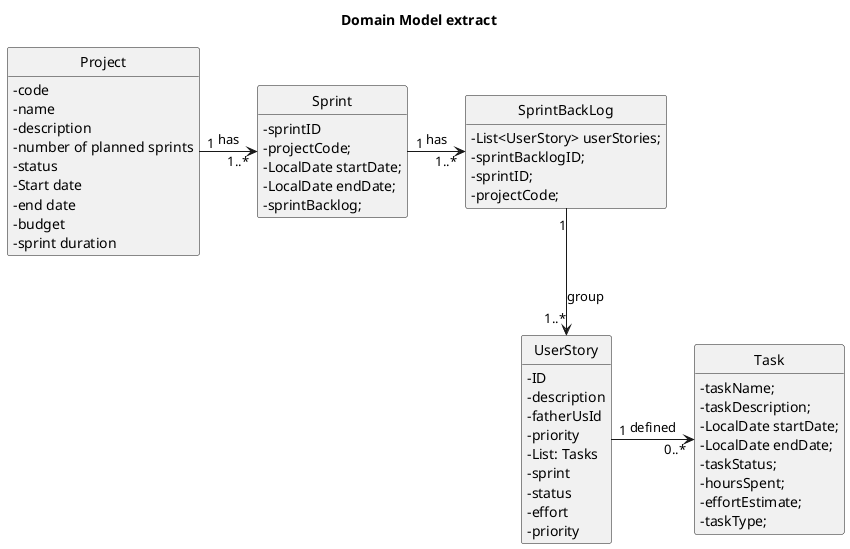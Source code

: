 @startuml
'https://plantuml.com/class-diagram
hide circle
skinparam classAttributeIconSize 0
hide methods

title Domain Model extract

class Project {
    -code
    -name
    -description
    -number of planned sprints
    -status
    -Start date
    -end date
    -budget
    -sprint duration
}

class Sprint {
    -sprintID
    -sprintOrder; //(has a chronological reference to the Sprint Date of each Sprint)
    -projectCode;
    -LocalDate startDate;
    -LocalDate endDate;
    -numberOfWeeks; //(is the default sprintDuration established in project..... for now ;)  )
     -sprintBacklog;
}

class UserStory {
    -ID
    -description
    -fatherUsId
    -priority
    -List: Tasks
    -sprint
    -status
    -effort
    -priority

}
class SprintBackLog {
    -List<UserStory> userStories;
    -sprintBacklogID;
    -sprintID;
    -projectCode;
    }
class Task{
    -taskName;
    -taskDescription;
    -LocalDate startDate;
    -LocalDate endDate;
    -taskStatus;
    -hoursSpent;
    -effortEstimate;
    -taskType;

}

Project "1" -right-> "1..*" Sprint: has
Sprint "1" -right-> "1..*" SprintBackLog: has
SprintBackLog "1"-->"1..*" UserStory: group
UserStory "1"-right->"0..*" Task: defined


@enduml